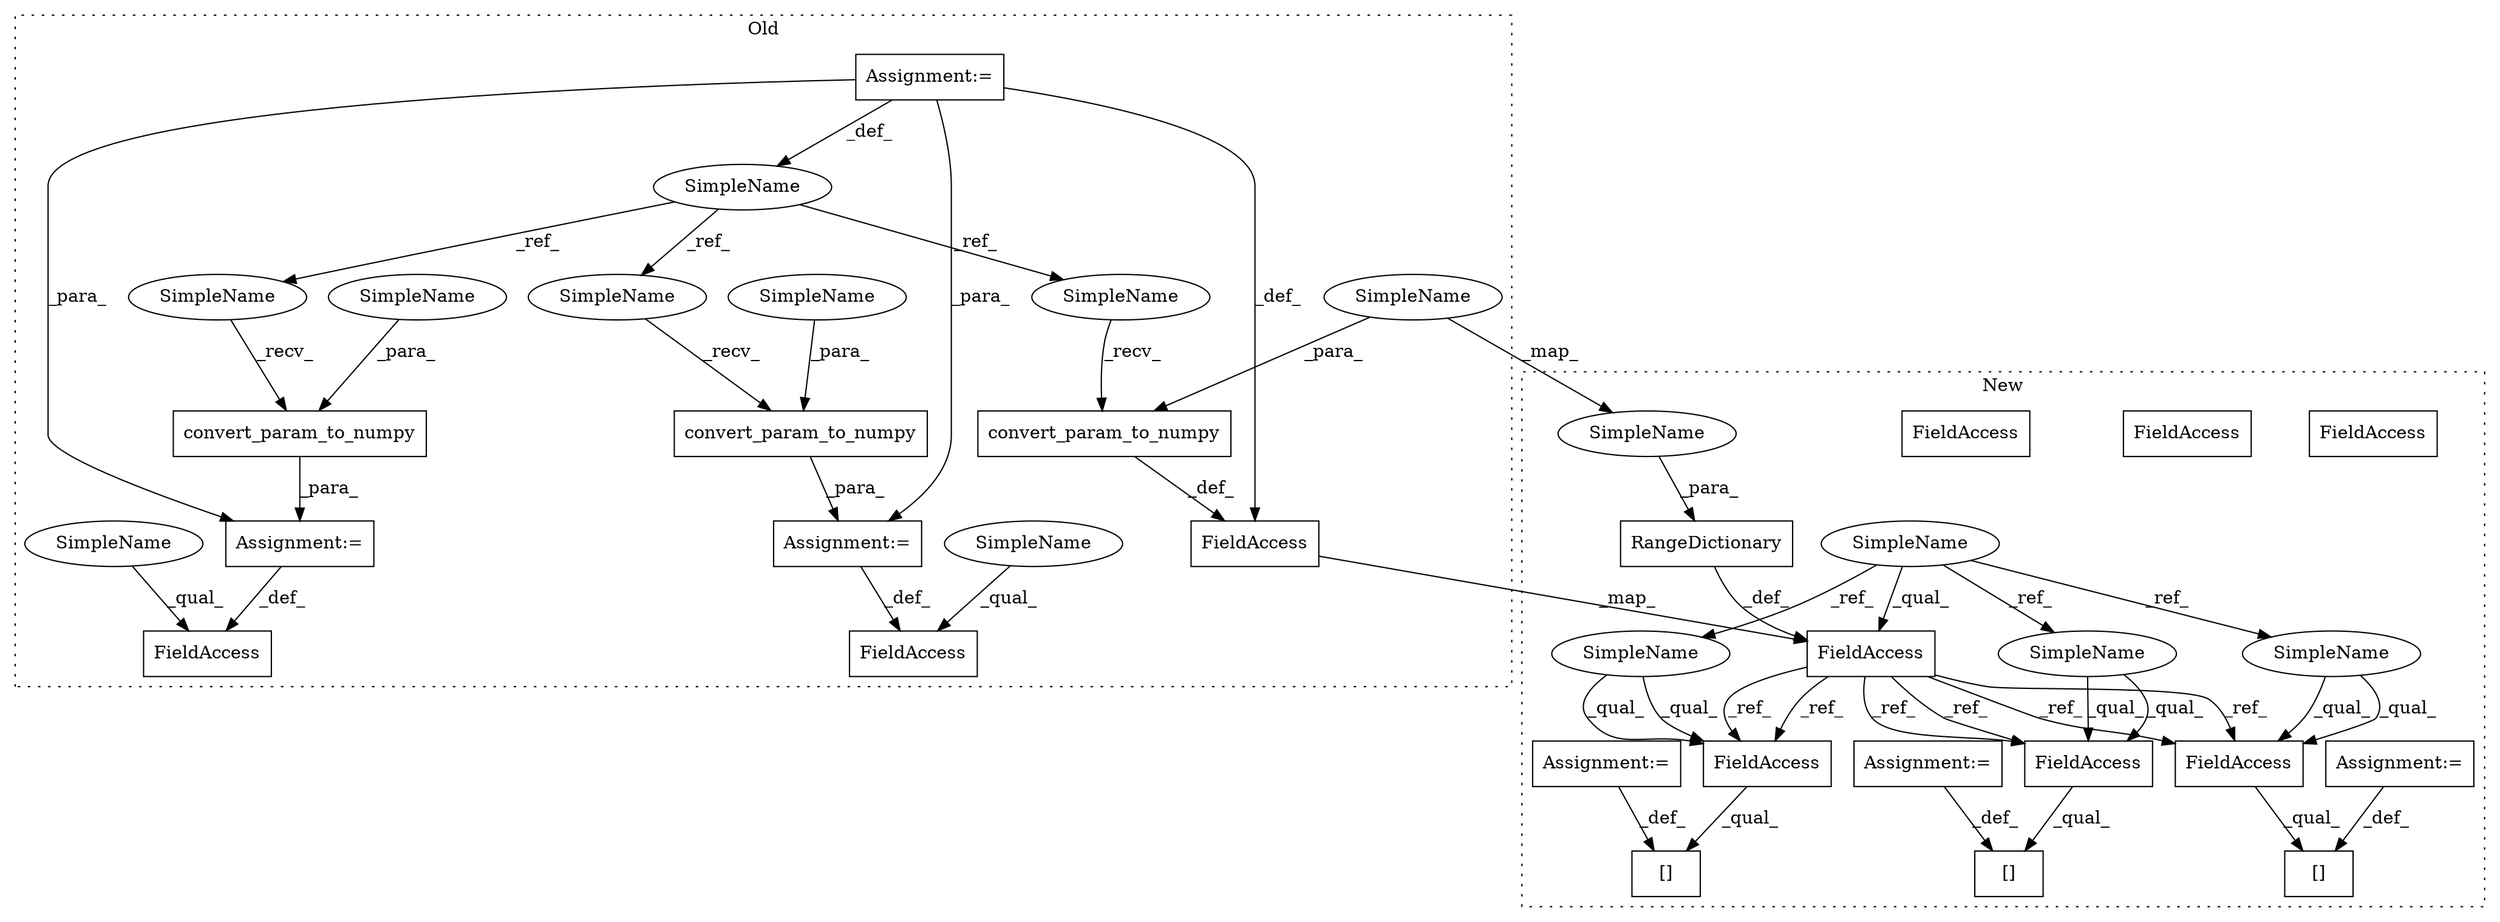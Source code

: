 digraph G {
subgraph cluster0 {
1 [label="convert_param_to_numpy" a="32" s="2282,2316" l="23,1" shape="box"];
5 [label="Assignment:=" a="7" s="1688" l="13" shape="box"];
8 [label="convert_param_to_numpy" a="32" s="2093,2127" l="23,1" shape="box"];
10 [label="FieldAccess" a="22" s="2260" l="7" shape="box"];
11 [label="SimpleName" a="42" s="1688" l="13" shape="ellipse"];
12 [label="Assignment:=" a="7" s="2267" l="1" shape="box"];
15 [label="FieldAccess" a="22" s="2071" l="7" shape="box"];
18 [label="convert_param_to_numpy" a="32" s="2156,2190" l="23,1" shape="box"];
19 [label="FieldAccess" a="22" s="2134" l="7" shape="box"];
21 [label="Assignment:=" a="7" s="2141" l="1" shape="box"];
26 [label="SimpleName" a="42" s="2134" l="4" shape="ellipse"];
27 [label="SimpleName" a="42" s="2260" l="4" shape="ellipse"];
28 [label="SimpleName" a="42" s="2142" l="13" shape="ellipse"];
29 [label="SimpleName" a="42" s="2079" l="13" shape="ellipse"];
30 [label="SimpleName" a="42" s="2268" l="13" shape="ellipse"];
34 [label="SimpleName" a="42" s="2307" l="9" shape="ellipse"];
35 [label="SimpleName" a="42" s="2181" l="9" shape="ellipse"];
36 [label="SimpleName" a="42" s="2118" l="9" shape="ellipse"];
label = "Old";
style="dotted";
}
subgraph cluster1 {
2 [label="RangeDictionary" a="32" s="2277,2302" l="16,1" shape="box"];
3 [label="[]" a="2" s="2351,2363" l="11,1" shape="box"];
4 [label="FieldAccess" a="22" s="2351" l="10" shape="box"];
6 [label="Assignment:=" a="7" s="2364" l="1" shape="box"];
7 [label="[]" a="2" s="2330,2342" l="11,1" shape="box"];
9 [label="FieldAccess" a="22" s="2330" l="10" shape="box"];
13 [label="Assignment:=" a="7" s="2343" l="1" shape="box"];
14 [label="SimpleName" a="42" s="1816" l="4" shape="ellipse"];
16 [label="FieldAccess" a="22" s="2266" l="10" shape="box"];
17 [label="[]" a="2" s="2424,2441" l="11,1" shape="box"];
20 [label="FieldAccess" a="22" s="2424" l="10" shape="box"];
22 [label="Assignment:=" a="7" s="2442" l="1" shape="box"];
23 [label="SimpleName" a="42" s="2351" l="4" shape="ellipse"];
24 [label="SimpleName" a="42" s="2330" l="4" shape="ellipse"];
25 [label="SimpleName" a="42" s="2424" l="4" shape="ellipse"];
31 [label="FieldAccess" a="22" s="2351" l="10" shape="box"];
32 [label="FieldAccess" a="22" s="2424" l="10" shape="box"];
33 [label="FieldAccess" a="22" s="2330" l="10" shape="box"];
37 [label="SimpleName" a="42" s="2293" l="9" shape="ellipse"];
label = "New";
style="dotted";
}
1 -> 12 [label="_para_"];
2 -> 16 [label="_def_"];
5 -> 11 [label="_def_"];
5 -> 12 [label="_para_"];
5 -> 21 [label="_para_"];
5 -> 15 [label="_def_"];
6 -> 3 [label="_def_"];
8 -> 15 [label="_def_"];
11 -> 28 [label="_ref_"];
11 -> 30 [label="_ref_"];
11 -> 29 [label="_ref_"];
12 -> 10 [label="_def_"];
13 -> 7 [label="_def_"];
14 -> 24 [label="_ref_"];
14 -> 23 [label="_ref_"];
14 -> 25 [label="_ref_"];
14 -> 16 [label="_qual_"];
15 -> 16 [label="_map_"];
16 -> 31 [label="_ref_"];
16 -> 32 [label="_ref_"];
16 -> 33 [label="_ref_"];
16 -> 32 [label="_ref_"];
16 -> 33 [label="_ref_"];
16 -> 31 [label="_ref_"];
18 -> 21 [label="_para_"];
21 -> 19 [label="_def_"];
22 -> 17 [label="_def_"];
23 -> 31 [label="_qual_"];
23 -> 31 [label="_qual_"];
24 -> 33 [label="_qual_"];
24 -> 33 [label="_qual_"];
25 -> 32 [label="_qual_"];
25 -> 32 [label="_qual_"];
26 -> 19 [label="_qual_"];
27 -> 10 [label="_qual_"];
28 -> 18 [label="_recv_"];
29 -> 8 [label="_recv_"];
30 -> 1 [label="_recv_"];
31 -> 3 [label="_qual_"];
32 -> 17 [label="_qual_"];
33 -> 7 [label="_qual_"];
34 -> 1 [label="_para_"];
35 -> 18 [label="_para_"];
36 -> 8 [label="_para_"];
36 -> 37 [label="_map_"];
37 -> 2 [label="_para_"];
}